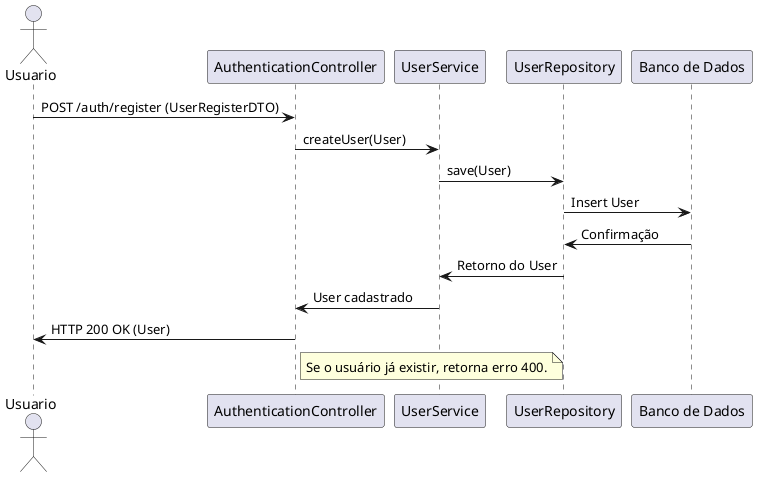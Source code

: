 @startuml
actor Usuario
participant "AuthenticationController" as Controller
participant "UserService" as Service
participant "UserRepository" as Repository
participant "Banco de Dados" as DB

Usuario -> Controller : POST /auth/register (UserRegisterDTO)
Controller -> Service : createUser(User)
Service -> Repository : save(User)
Repository -> DB : Insert User
DB -> Repository : Confirmação
Repository -> Service : Retorno do User
Service -> Controller : User cadastrado
Controller -> Usuario : HTTP 200 OK (User)
note right of Controller : Se o usuário já existir, retorna erro 400.
@enduml